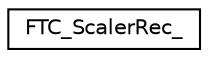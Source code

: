 digraph "Graphical Class Hierarchy"
{
  edge [fontname="Helvetica",fontsize="10",labelfontname="Helvetica",labelfontsize="10"];
  node [fontname="Helvetica",fontsize="10",shape=record];
  rankdir="LR";
  Node0 [label="FTC_ScalerRec_",height=0.2,width=0.4,color="black", fillcolor="white", style="filled",URL="$struct_f_t_c___scaler_rec__.html"];
}
